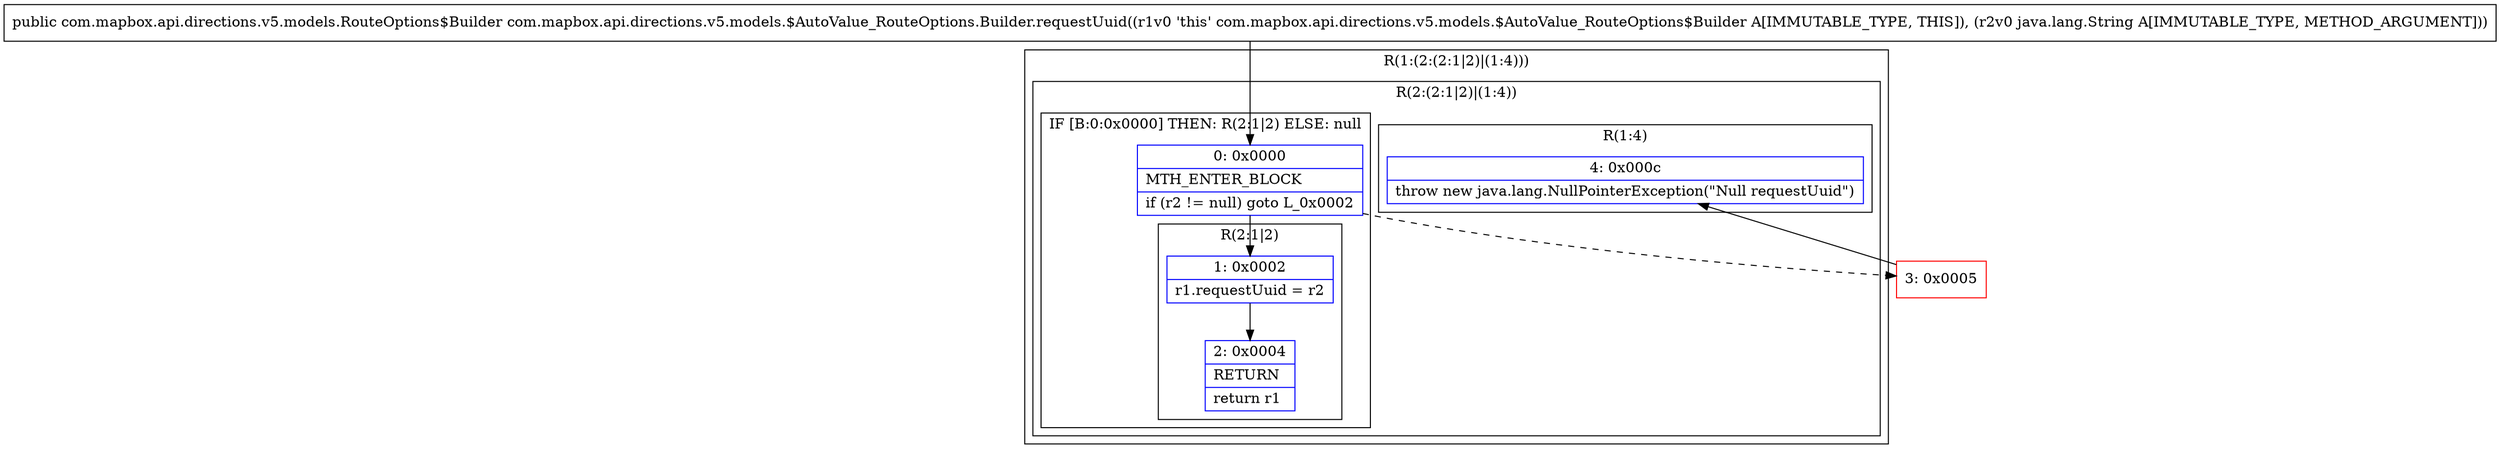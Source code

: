 digraph "CFG forcom.mapbox.api.directions.v5.models.$AutoValue_RouteOptions.Builder.requestUuid(Ljava\/lang\/String;)Lcom\/mapbox\/api\/directions\/v5\/models\/RouteOptions$Builder;" {
subgraph cluster_Region_1587305032 {
label = "R(1:(2:(2:1|2)|(1:4)))";
node [shape=record,color=blue];
subgraph cluster_Region_1808844910 {
label = "R(2:(2:1|2)|(1:4))";
node [shape=record,color=blue];
subgraph cluster_IfRegion_1385227739 {
label = "IF [B:0:0x0000] THEN: R(2:1|2) ELSE: null";
node [shape=record,color=blue];
Node_0 [shape=record,label="{0\:\ 0x0000|MTH_ENTER_BLOCK\l|if (r2 != null) goto L_0x0002\l}"];
subgraph cluster_Region_1830443856 {
label = "R(2:1|2)";
node [shape=record,color=blue];
Node_1 [shape=record,label="{1\:\ 0x0002|r1.requestUuid = r2\l}"];
Node_2 [shape=record,label="{2\:\ 0x0004|RETURN\l|return r1\l}"];
}
}
subgraph cluster_Region_1374159521 {
label = "R(1:4)";
node [shape=record,color=blue];
Node_4 [shape=record,label="{4\:\ 0x000c|throw new java.lang.NullPointerException(\"Null requestUuid\")\l}"];
}
}
}
Node_3 [shape=record,color=red,label="{3\:\ 0x0005}"];
MethodNode[shape=record,label="{public com.mapbox.api.directions.v5.models.RouteOptions$Builder com.mapbox.api.directions.v5.models.$AutoValue_RouteOptions.Builder.requestUuid((r1v0 'this' com.mapbox.api.directions.v5.models.$AutoValue_RouteOptions$Builder A[IMMUTABLE_TYPE, THIS]), (r2v0 java.lang.String A[IMMUTABLE_TYPE, METHOD_ARGUMENT])) }"];
MethodNode -> Node_0;
Node_0 -> Node_1;
Node_0 -> Node_3[style=dashed];
Node_1 -> Node_2;
Node_3 -> Node_4;
}

